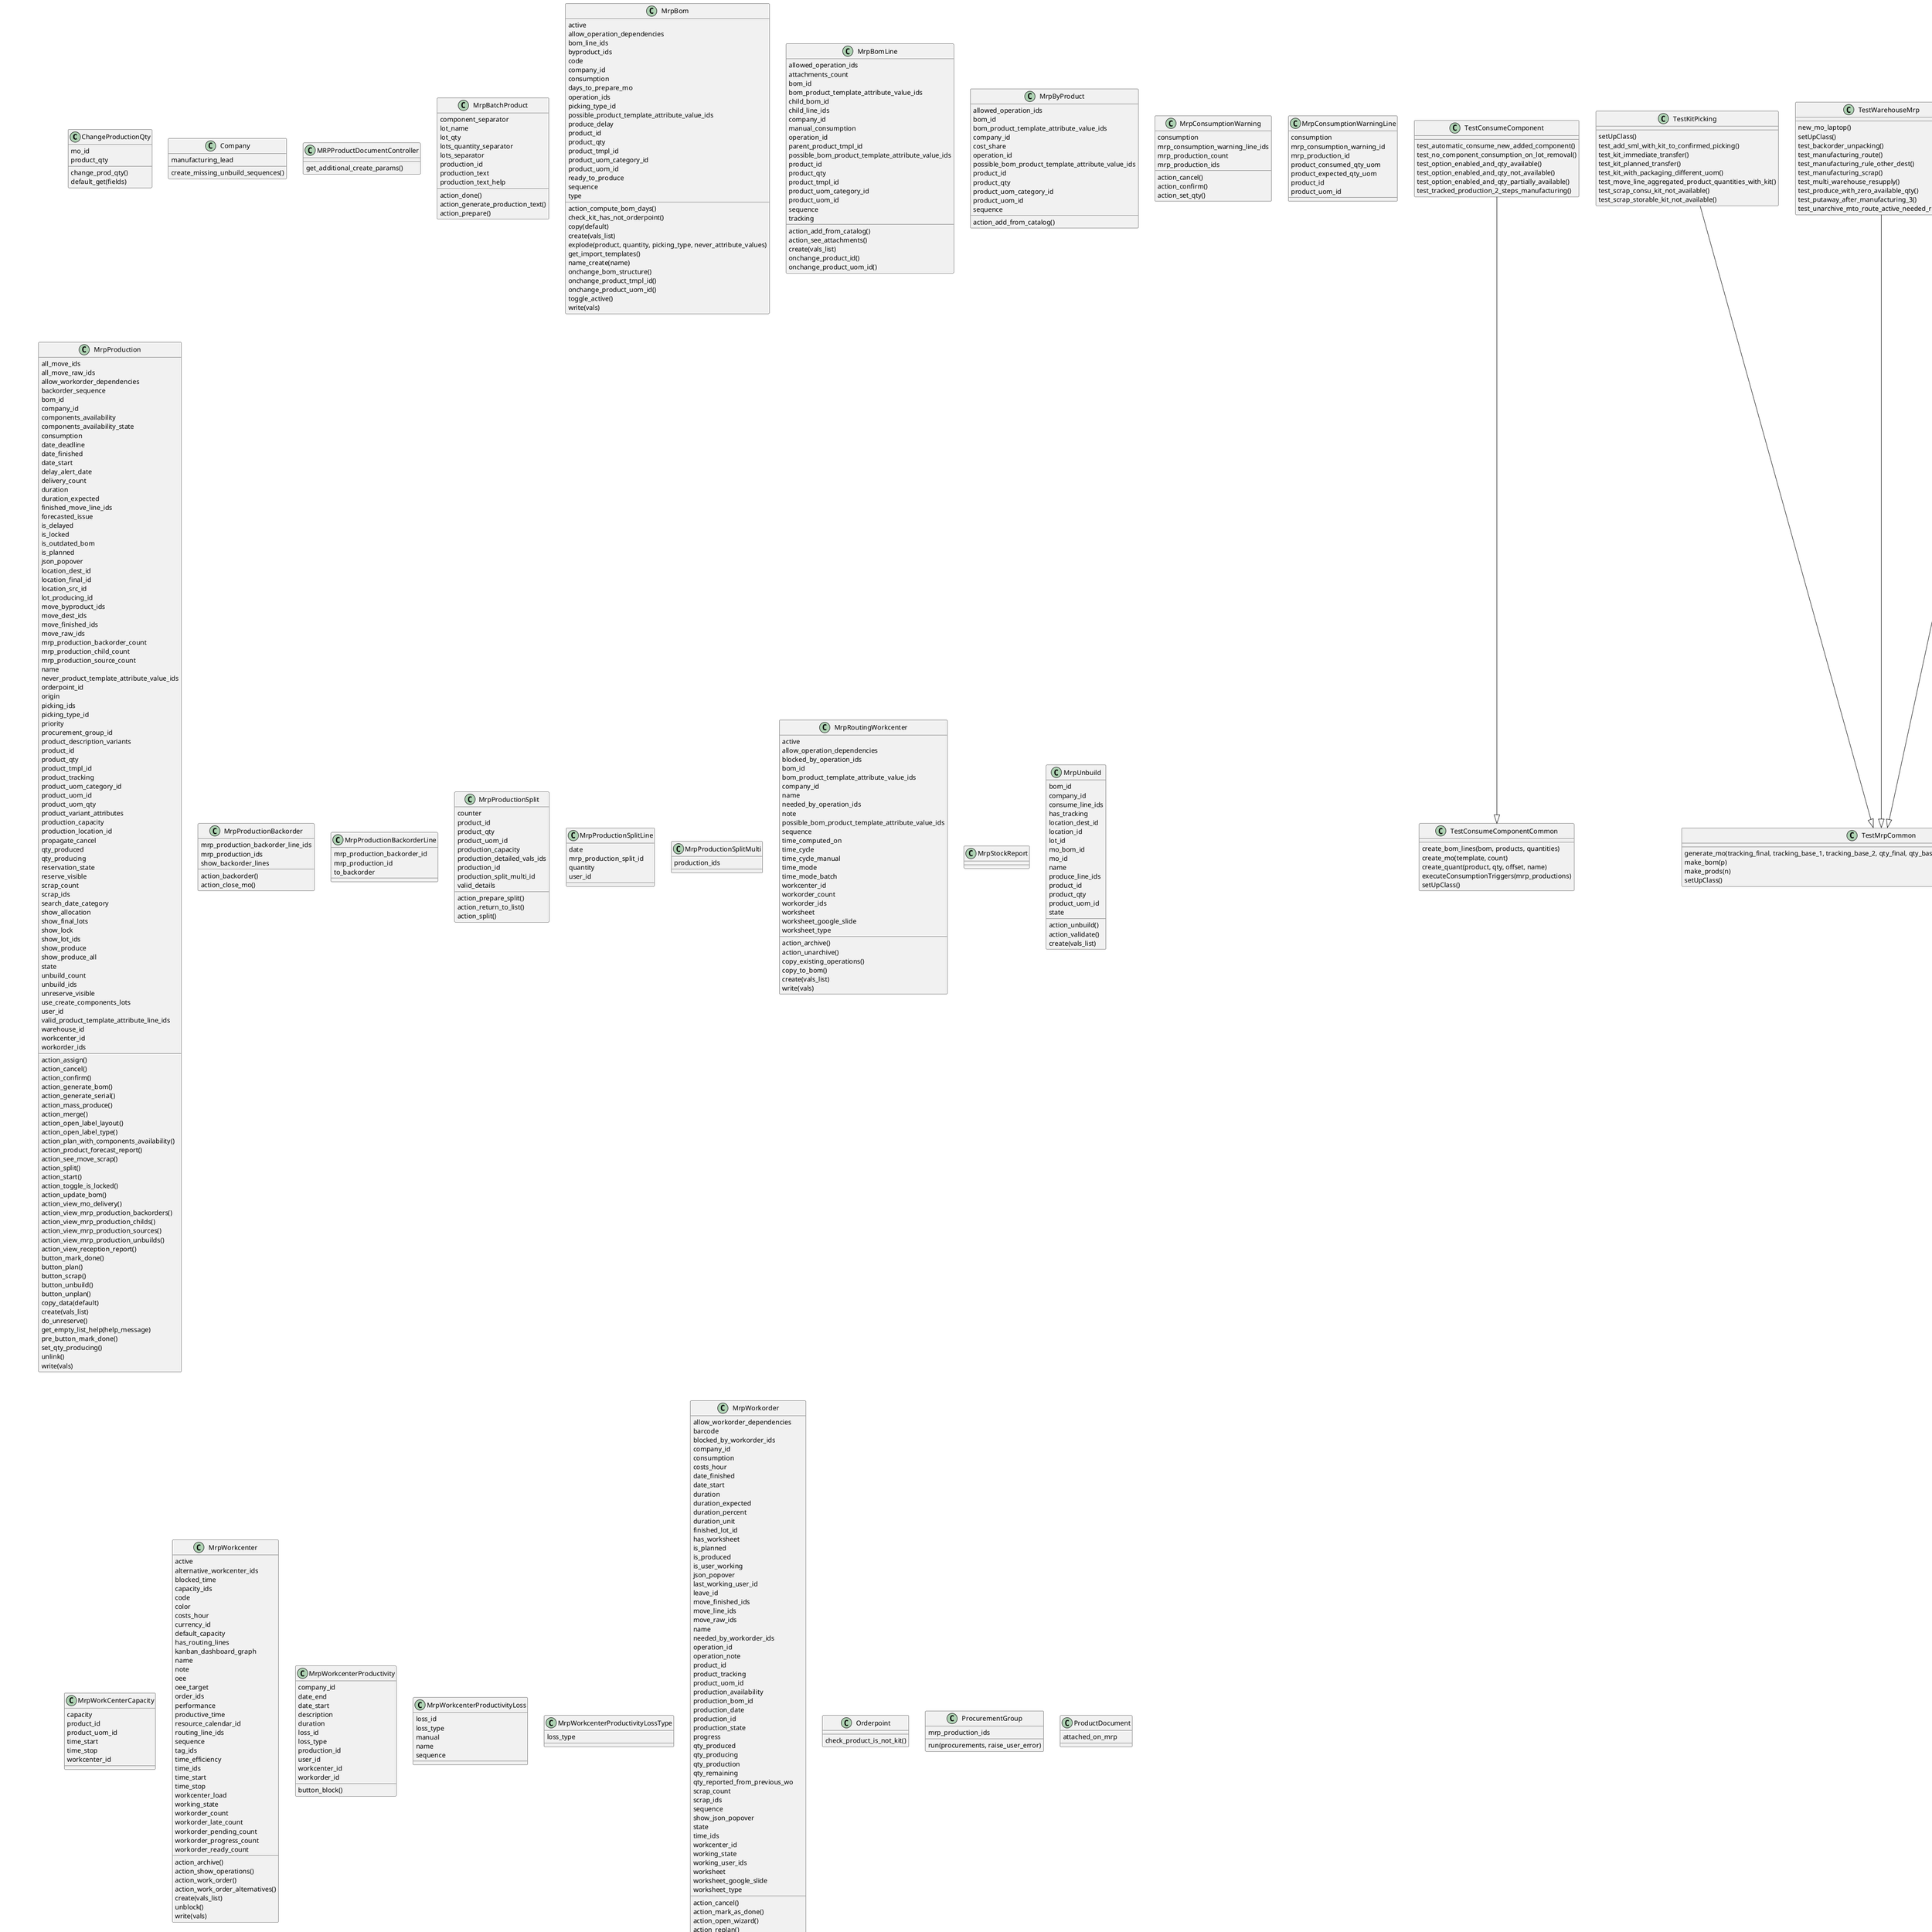 @startuml classes_mrp
set namespaceSeparator none
class "ChangeProductionQty" as odoo_src.odoo.addons.mrp.wizard.change_production_qty.ChangeProductionQty {
  mo_id
  product_qty
  change_prod_qty()
  default_get(fields)
}
class "Company" as odoo_src.odoo.addons.mrp.models.res_company.Company {
  manufacturing_lead
  create_missing_unbuild_sequences()
}
class "MRPProductDocumentController" as odoo_src.odoo.addons.mrp.controller.main.MRPProductDocumentController {
  get_additional_create_params()
}
class "MrpBatchProduct" as odoo_src.odoo.addons.mrp.wizard.mrp_batch_produce.MrpBatchProduct {
  component_separator
  lot_name
  lot_qty
  lots_quantity_separator
  lots_separator
  production_id
  production_text
  production_text_help
  action_done()
  action_generate_production_text()
  action_prepare()
}
class "MrpBom" as odoo_src.odoo.addons.mrp.models.mrp_bom.MrpBom {
  active
  allow_operation_dependencies
  bom_line_ids
  byproduct_ids
  code
  company_id
  consumption
  days_to_prepare_mo
  operation_ids
  picking_type_id
  possible_product_template_attribute_value_ids
  produce_delay
  product_id
  product_qty
  product_tmpl_id
  product_uom_category_id
  product_uom_id
  ready_to_produce
  sequence
  type
  action_compute_bom_days()
  check_kit_has_not_orderpoint()
  copy(default)
  create(vals_list)
  explode(product, quantity, picking_type, never_attribute_values)
  get_import_templates()
  name_create(name)
  onchange_bom_structure()
  onchange_product_tmpl_id()
  onchange_product_uom_id()
  toggle_active()
  write(vals)
}
class "MrpBomLine" as odoo_src.odoo.addons.mrp.models.mrp_bom.MrpBomLine {
  allowed_operation_ids
  attachments_count
  bom_id
  bom_product_template_attribute_value_ids
  child_bom_id
  child_line_ids
  company_id
  manual_consumption
  operation_id
  parent_product_tmpl_id
  possible_bom_product_template_attribute_value_ids
  product_id
  product_qty
  product_tmpl_id
  product_uom_category_id
  product_uom_id
  sequence
  tracking
  action_add_from_catalog()
  action_see_attachments()
  create(vals_list)
  onchange_product_id()
  onchange_product_uom_id()
}
class "MrpByProduct" as odoo_src.odoo.addons.mrp.models.mrp_bom.MrpByProduct {
  allowed_operation_ids
  bom_id
  bom_product_template_attribute_value_ids
  company_id
  cost_share
  operation_id
  possible_bom_product_template_attribute_value_ids
  product_id
  product_qty
  product_uom_category_id
  product_uom_id
  sequence
  action_add_from_catalog()
}
class "MrpConsumptionWarning" as odoo_src.odoo.addons.mrp.wizard.mrp_consumption_warning.MrpConsumptionWarning {
  consumption
  mrp_consumption_warning_line_ids
  mrp_production_count
  mrp_production_ids
  action_cancel()
  action_confirm()
  action_set_qty()
}
class "MrpConsumptionWarningLine" as odoo_src.odoo.addons.mrp.wizard.mrp_consumption_warning.MrpConsumptionWarningLine {
  consumption
  mrp_consumption_warning_id
  mrp_production_id
  product_consumed_qty_uom
  product_expected_qty_uom
  product_id
  product_uom_id
}
class "MrpProduction" as odoo_src.odoo.addons.mrp.models.mrp_production.MrpProduction {
  all_move_ids
  all_move_raw_ids
  allow_workorder_dependencies
  backorder_sequence
  bom_id
  company_id
  components_availability
  components_availability_state
  consumption
  date_deadline
  date_finished
  date_start
  delay_alert_date
  delivery_count
  duration
  duration_expected
  finished_move_line_ids
  forecasted_issue
  is_delayed
  is_locked
  is_outdated_bom
  is_planned
  json_popover
  location_dest_id
  location_final_id
  location_src_id
  lot_producing_id
  move_byproduct_ids
  move_dest_ids
  move_finished_ids
  move_raw_ids
  mrp_production_backorder_count
  mrp_production_child_count
  mrp_production_source_count
  name
  never_product_template_attribute_value_ids
  orderpoint_id
  origin
  picking_ids
  picking_type_id
  priority
  procurement_group_id
  product_description_variants
  product_id
  product_qty
  product_tmpl_id
  product_tracking
  product_uom_category_id
  product_uom_id
  product_uom_qty
  product_variant_attributes
  production_capacity
  production_location_id
  propagate_cancel
  qty_produced
  qty_producing
  reservation_state
  reserve_visible
  scrap_count
  scrap_ids
  search_date_category
  show_allocation
  show_final_lots
  show_lock
  show_lot_ids
  show_produce
  show_produce_all
  state
  unbuild_count
  unbuild_ids
  unreserve_visible
  use_create_components_lots
  user_id
  valid_product_template_attribute_line_ids
  warehouse_id
  workcenter_id
  workorder_ids
  action_assign()
  action_cancel()
  action_confirm()
  action_generate_bom()
  action_generate_serial()
  action_mass_produce()
  action_merge()
  action_open_label_layout()
  action_open_label_type()
  action_plan_with_components_availability()
  action_product_forecast_report()
  action_see_move_scrap()
  action_split()
  action_start()
  action_toggle_is_locked()
  action_update_bom()
  action_view_mo_delivery()
  action_view_mrp_production_backorders()
  action_view_mrp_production_childs()
  action_view_mrp_production_sources()
  action_view_mrp_production_unbuilds()
  action_view_reception_report()
  button_mark_done()
  button_plan()
  button_scrap()
  button_unbuild()
  button_unplan()
  copy_data(default)
  create(vals_list)
  do_unreserve()
  get_empty_list_help(help_message)
  pre_button_mark_done()
  set_qty_producing()
  unlink()
  write(vals)
}
class "MrpProductionBackorder" as odoo_src.odoo.addons.mrp.wizard.mrp_production_backorder.MrpProductionBackorder {
  mrp_production_backorder_line_ids
  mrp_production_ids
  show_backorder_lines
  action_backorder()
  action_close_mo()
}
class "MrpProductionBackorderLine" as odoo_src.odoo.addons.mrp.wizard.mrp_production_backorder.MrpProductionBackorderLine {
  mrp_production_backorder_id
  mrp_production_id
  to_backorder
}
class "MrpProductionSplit" as odoo_src.odoo.addons.mrp.wizard.mrp_production_split.MrpProductionSplit {
  counter
  product_id
  product_qty
  product_uom_id
  production_capacity
  production_detailed_vals_ids
  production_id
  production_split_multi_id
  valid_details
  action_prepare_split()
  action_return_to_list()
  action_split()
}
class "MrpProductionSplitLine" as odoo_src.odoo.addons.mrp.wizard.mrp_production_split.MrpProductionSplitLine {
  date
  mrp_production_split_id
  quantity
  user_id
}
class "MrpProductionSplitMulti" as odoo_src.odoo.addons.mrp.wizard.mrp_production_split.MrpProductionSplitMulti {
  production_ids
}
class "MrpRoutingWorkcenter" as odoo_src.odoo.addons.mrp.models.mrp_routing.MrpRoutingWorkcenter {
  active
  allow_operation_dependencies
  blocked_by_operation_ids
  bom_id
  bom_product_template_attribute_value_ids
  company_id
  name
  needed_by_operation_ids
  note
  possible_bom_product_template_attribute_value_ids
  sequence
  time_computed_on
  time_cycle
  time_cycle_manual
  time_mode
  time_mode_batch
  workcenter_id
  workorder_count
  workorder_ids
  worksheet
  worksheet_google_slide
  worksheet_type
  action_archive()
  action_unarchive()
  copy_existing_operations()
  copy_to_bom()
  create(vals_list)
  write(vals)
}
class "MrpStockReport" as odoo_src.odoo.addons.mrp.models.stock_traceability.MrpStockReport {
}
class "MrpUnbuild" as odoo_src.odoo.addons.mrp.models.mrp_unbuild.MrpUnbuild {
  bom_id
  company_id
  consume_line_ids
  has_tracking
  location_dest_id
  location_id
  lot_id
  mo_bom_id
  mo_id
  name
  produce_line_ids
  product_id
  product_qty
  product_uom_id
  state
  action_unbuild()
  action_validate()
  create(vals_list)
}
class "MrpWorkCenterCapacity" as odoo_src.odoo.addons.mrp.models.mrp_workcenter.MrpWorkCenterCapacity {
  capacity
  product_id
  product_uom_id
  time_start
  time_stop
  workcenter_id
}
class "MrpWorkcenter" as odoo_src.odoo.addons.mrp.models.mrp_workcenter.MrpWorkcenter {
  active
  alternative_workcenter_ids
  blocked_time
  capacity_ids
  code
  color
  costs_hour
  currency_id
  default_capacity
  has_routing_lines
  kanban_dashboard_graph
  name
  note
  oee
  oee_target
  order_ids
  performance
  productive_time
  resource_calendar_id
  routing_line_ids
  sequence
  tag_ids
  time_efficiency
  time_ids
  time_start
  time_stop
  workcenter_load
  working_state
  workorder_count
  workorder_late_count
  workorder_pending_count
  workorder_progress_count
  workorder_ready_count
  action_archive()
  action_show_operations()
  action_work_order()
  action_work_order_alternatives()
  create(vals_list)
  unblock()
  write(vals)
}
class "MrpWorkcenterProductivity" as odoo_src.odoo.addons.mrp.models.mrp_workcenter.MrpWorkcenterProductivity {
  company_id
  date_end
  date_start
  description
  duration
  loss_id
  loss_type
  production_id
  user_id
  workcenter_id
  workorder_id
  button_block()
}
class "MrpWorkcenterProductivityLoss" as odoo_src.odoo.addons.mrp.models.mrp_workcenter.MrpWorkcenterProductivityLoss {
  loss_id
  loss_type
  manual
  name
  sequence
}
class "MrpWorkcenterProductivityLossType" as odoo_src.odoo.addons.mrp.models.mrp_workcenter.MrpWorkcenterProductivityLossType {
  loss_type
}
class "MrpWorkorder" as odoo_src.odoo.addons.mrp.models.mrp_workorder.MrpWorkorder {
  allow_workorder_dependencies
  barcode
  blocked_by_workorder_ids
  company_id
  consumption
  costs_hour
  date_finished
  date_start
  duration
  duration_expected
  duration_percent
  duration_unit
  finished_lot_id
  has_worksheet
  is_planned
  is_produced
  is_user_working
  json_popover
  last_working_user_id
  leave_id
  move_finished_ids
  move_line_ids
  move_raw_ids
  name
  needed_by_workorder_ids
  operation_id
  operation_note
  product_id
  product_tracking
  product_uom_id
  production_availability
  production_bom_id
  production_date
  production_id
  production_state
  progress
  qty_produced
  qty_producing
  qty_production
  qty_remaining
  qty_reported_from_previous_wo
  scrap_count
  scrap_ids
  sequence
  show_json_popover
  state
  time_ids
  workcenter_id
  working_state
  working_user_ids
  worksheet
  worksheet_google_slide
  worksheet_type
  action_cancel()
  action_mark_as_done()
  action_open_wizard()
  action_replan()
  action_see_move_scrap()
  button_done()
  button_finish()
  button_pending()
  button_scrap()
  button_start(raise_on_invalid_state)
  button_unblock()
  create(values)
  end_all()
  end_previous(doall)
  get_duration()
  get_working_duration()
  unlink()
  write(values)
}
class "Orderpoint" as odoo_src.odoo.addons.mrp.models.stock_warehouse.Orderpoint {
  check_product_is_not_kit()
}
class "ProcurementGroup" as odoo_src.odoo.addons.mrp.models.stock_rule.ProcurementGroup {
  mrp_production_ids
  run(procurements, raise_user_error)
}
class "ProductDocument" as odoo_src.odoo.addons.mrp.models.product_document.ProductDocument {
  attached_on_mrp
}
class "ProductLabelLayout" as odoo_src.odoo.addons.mrp.wizard.stock_label_type.ProductLabelLayout {
  production_ids
  process()
}
class "ProductProduct" as odoo_src.odoo.addons.mrp.models.product.ProductProduct {
  bom_count
  bom_line_ids
  is_kits
  mrp_product_qty
  product_catalog_product_is_in_bom
  product_catalog_product_is_in_mo
  used_in_bom_count
  variant_bom_ids
  action_archive()
  action_open_quants()
  action_used_in_bom()
  action_view_bom()
  action_view_mos()
  get_components()
  write(values)
}
class "ProductReplenish" as odoo_src.odoo.addons.mrp.wizard.product_replenish.ProductReplenish {
}
class "ProductReplenishMixin" as odoo_src.odoo.addons.mrp.models.stock_replenish_mixin.ProductReplenishMixin {
  bom_id
  show_bom
}
class "ProductTemplate" as odoo_src.odoo.addons.mrp.models.product.ProductTemplate {
  bom_count
  bom_ids
  bom_line_ids
  is_kits
  mrp_product_qty
  used_in_bom_count
  action_archive()
  action_used_in_bom()
  action_view_mos()
  write(values)
}
class "ReceptionReport" as odoo_src.odoo.addons.mrp.report.report_stock_reception.ReceptionReport {
}
class "ReportBomStructure" as odoo_src.odoo.addons.mrp.report.mrp_report_bom_structure.ReportBomStructure {
  get_html(bom_id, searchQty, searchVariant)
  get_warehouses()
}
class "ReportMoOverview" as odoo_src.odoo.addons.mrp.report.mrp_report_mo_overview.ReportMoOverview {
  get_report_values(production_id)
}
class "ReportStockRule" as odoo_src.odoo.addons.mrp.report.report_stock_rule.ReportStockRule {
}
class "ResConfigSettings" as odoo_src.odoo.addons.mrp.models.res_config_settings.ResConfigSettings {
  group_mrp_byproducts
  group_mrp_reception_report
  group_mrp_routings
  group_mrp_workorder_dependencies
  group_unlocked_by_default
  manufacturing_lead
  module_mrp_mps
  module_mrp_plm
  module_mrp_subcontracting
  module_quality_control
  module_quality_control_worksheet
  use_manufacturing_lead
  set_values()
}
class "StockForecasted" as odoo_src.odoo.addons.mrp.report.stock_forecasted.StockForecasted {
}
class "StockLot" as odoo_src.odoo.addons.mrp.models.stock_lot.StockLot {
}
class "StockMove" as odoo_src.odoo.addons.mrp.models.stock_move.StockMove {
  allowed_operation_ids
  bom_line_id
  byproduct_id
  consume_unbuild_id
  cost_share
  created_production_id
  description_bom_line
  is_done
  manual_consumption
  operation_id
  order_finished_lot_id
  product_qty_available
  product_virtual_available
  production_id
  quantity
  raw_material_production_id
  should_consume_qty
  unbuild_id
  unit_factor
  workorder_id
  action_add_from_catalog_byproduct()
  action_add_from_catalog_raw()
  action_explode()
  action_open_reference()
  action_show_details()
  create(vals_list)
  default_get(fields_list)
  write(vals)
}
class "StockMoveLine" as odoo_src.odoo.addons.mrp.models.stock_move.StockMoveLine {
  description_bom_line
  production_id
  workorder_id
  create(values)
  write(vals)
}
class "StockPicking" as odoo_src.odoo.addons.mrp.models.stock_picking.StockPicking {
  has_kits
  production_count
  production_ids
  action_detailed_operations()
  action_view_mrp_production()
  get_action_click_graph()
}
class "StockPickingType" as odoo_src.odoo.addons.mrp.models.stock_picking.StockPickingType {
  auto_print_done_mrp_lot
  auto_print_done_mrp_product_labels
  auto_print_done_production_order
  auto_print_generated_mrp_lot
  auto_print_mrp_reception_report
  auto_print_mrp_reception_report_labels
  code
  count_mo_in_progress
  count_mo_late
  count_mo_to_close
  count_mo_todo
  count_mo_waiting
  done_mrp_lot_label_to_print
  generated_mrp_lot_label_to_print
  mrp_product_label_to_print
  use_create_components_lots
  get_mrp_stock_picking_action_picking_type()
}
class "StockQuant" as odoo_src.odoo.addons.mrp.models.stock_quant.StockQuant {
}
class "StockRule" as odoo_src.odoo.addons.mrp.models.stock_rule.StockRule {
  action
}
class "StockScrap" as odoo_src.odoo.addons.mrp.models.stock_scrap.StockScrap {
  bom_id
  location_id
  product_is_kit
  product_template
  production_id
  scrap_qty : int
  workorder_id
  do_replenish(values)
}
class "StockWarehouse" as odoo_src.odoo.addons.mrp.models.stock_warehouse.StockWarehouse {
  manu_type_id
  manufacture_mto_pull_id
  manufacture_pull_id
  manufacture_steps
  manufacture_to_resupply
  pbm_loc_id
  pbm_mto_pull_id
  pbm_route_id
  pbm_type_id
  sam_loc_id
  sam_rule_id
  sam_type_id
  get_rules_dict()
  write(vals)
}
class "StockWarehouseOrderpoint" as odoo_src.odoo.addons.mrp.models.stock_orderpoint.StockWarehouseOrderpoint {
  bom_id
  manufacturing_visibility_days
  show_bom
}
class "StockWarnInsufficientQtyUnbuild" as odoo_src.odoo.addons.mrp.wizard.stock_warn_insufficient_qty.StockWarnInsufficientQtyUnbuild {
  unbuild_id
  action_done()
}
class "TestBoM" as odoo_src.odoo.addons.mrp.tests.test_bom.TestBoM {
  car
  car_color_attribute_line
  car_color_blue
  car_color_red
  car_gps_attribute_line
  car_gps_no
  car_gps_yes
  color_attribute
  color_blue
  color_red
  dashboard
  dashboard_color_attribute_line
  dashboard_color_blue
  dashboard_color_red
  dashboard_gps_attribute_line
  dashboard_gps_no
  dashboard_gps_yes
  gps
  gps_attribute
  gps_no
  gps_yes
  paint
  paint_color_attribute_line
  paint_color_blue
  paint_color_red
  product_10
  product_9
  setUpClass()
  test_01_explode()
  test_02_explode_rounding()
  test_10_variants()
  test_11_multi_level_variants()
  test_12_multi_level_variants2()
  test_13_bom_kit_qty()
  test_13_bom_kit_qty_multi_uom()
  test_13_negative_on_hand_qty()
  test_14_bom_kit_qty_multi_uom()
  test_19_bom_kit_field_is_kits_bom_with_product_id()
  test_19_bom_kit_field_is_kits_bom_without_product_id()
  test_20_bom_report()
  test_21_bom_report_variant()
  test_22_bom_report_recursive_bom()
  test_archive_operation()
  test_archive_operations()
  test_availability_bom_type_kit()
  test_bom_document()
  test_bom_generated_from_mo()
  test_bom_generated_from_mo_with_byproducts()
  test_bom_generated_from_mo_with_different_uom()
  test_bom_kit_with_sub_kit()
  test_bom_never_attribute()
  test_bom_never_attribute_mix()
  test_bom_overview_for_product_template_with_dynamic_variants()
  test_bom_report_capacity_with_duplicate_components()
  test_bom_report_capacity_with_quantity_of_0()
  test_bom_report_dozens()
  test_bom_report_same_component()
  test_bom_updates_mo()
  test_bom_updates_mo_after_updating_operations()
  test_bom_updates_mo_with_different_uom()
  test_bom_updates_mo_with_pre_prod_picking()
  test_component_when_bom_change()
  test_compute_days_to_prepare_from_mo_if_unavailable()
  test_copy_bom_with_operations()
  test_cycle_on_bom_creation()
  test_cycle_on_bom_sequencing()
  test_cycle_on_bom_unarchive()
  test_cycle_on_legit_apply_variants()
  test_cycle_on_line_creation()
  test_cycle_on_line_update()
  test_indirect_cycle_on_bom_creation()
  test_manual_consumption_bom_line()
  test_operation_blocked_by_another_operation()
  test_replenishment()
  test_report_data_bom_with_0_qty()
  test_update_bom_in_routing_workcenter()
  test_update_operations()
  test_validate_bom_line_with_different_product_variant()
  test_validate_bom_line_with_variant_of_bom_product()
  test_validate_no_bom_line_with_same_product()
  test_validate_no_bom_line_with_same_product_variant()
  test_workorders_on_bom_changes()
}
class "TestConsumeComponent" as odoo_src.odoo.addons.mrp.tests.test_consume_component.TestConsumeComponent {
  test_automatic_consume_new_added_component()
  test_no_component_consumption_on_lot_removal()
  test_option_enabled_and_qty_available()
  test_option_enabled_and_qty_not_available()
  test_option_enabled_and_qty_partially_available()
  test_tracked_production_2_steps_manufacturing()
}
class "TestConsumeComponentCommon" as odoo_src.odoo.addons.mrp.tests.test_consume_component.TestConsumeComponentCommon {
  create_bom_lines(bom, products, quantities)
  create_mo(template, count)
  create_quant(product, qty, offset, name)
  executeConsumptionTriggers(mrp_productions)
  setUpClass()
}
class "TestKitPicking" as odoo_src.odoo.addons.mrp.tests.test_stock.TestKitPicking {
  setUpClass()
  test_add_sml_with_kit_to_confirmed_picking()
  test_kit_immediate_transfer()
  test_kit_planned_transfer()
  test_kit_with_packaging_different_uom()
  test_move_line_aggregated_product_quantities_with_kit()
  test_scrap_consu_kit_not_available()
  test_scrap_storable_kit_not_available()
}
class "TestManualConsumption" as odoo_src.odoo.addons.mrp.tests.test_manual_consumption.TestManualConsumption {
  setUpClass()
  test_manual_consumption_backorder()
  test_manual_consumption_quantity_change()
  test_manual_consumption_split_merge_00()
  test_manual_consumption_with_different_component_price()
  test_reservation_state_with_manual_consumption()
  test_update_manual_consumption_00()
  test_update_manual_consumption_01()
}
class "TestMrpByProduct" as odoo_src.odoo.addons.mrp.tests.test_byproduct.TestMrpByProduct {
  product_d
  product_e
  stock_location
  setUpClass()
  test_00_mrp_byproduct()
  test_01_check_byproducts_update()
  test_01_mrp_byproduct()
  test_02_check_byproducts_update()
  test_03_check_byproducts_update()
  test_3_steps_byproduct()
  test_byproduct_putaway()
  test_byproduct_qty_update()
  test_byproducts_bom_document()
  test_change_product()
  test_check_byproducts_cost_share()
  test_check_byproducts_cost_share_02()
  test_default_uom()
  test_finished_and_byproduct_moves()
  test_over_produce_by_products_with_cost_share()
}
class "TestMrpCancelMO" as odoo_src.odoo.addons.mrp.tests.test_cancel_mo.TestMrpCancelMO {
  test_cancel_mo_without_component()
  test_cancel_mo_without_routing_1()
  test_cancel_mo_without_routing_2()
  test_cancel_mo_without_routing_3()
  test_unlink_mo()
}
class "TestMrpCommon" as odoo_src.odoo.addons.mrp.tests.common.TestMrpCommon {
  generate_mo(tracking_final, tracking_base_1, tracking_base_2, qty_final, qty_base_1, qty_base_2, picking_type_id, consumption)
  make_bom(p)
  make_prods(n)
  setUpClass()
}
class "TestMrpMulticompany" as odoo_src.odoo.addons.mrp.tests.test_multicompany.TestMrpMulticompany {
  setUpClass()
  test_bom_1()
  test_bom_2()
  test_company_specific_routes_and_company_creation()
  test_company_specific_routes_and_warehouse_creation()
  test_is_kit_in_multi_company_env()
  test_multi_company_kit_reservation()
  test_partner_1()
  test_product_produce_1()
  test_product_produce_2()
  test_production_1()
  test_production_2()
}
class "TestMrpOrder" as odoo_src.odoo.addons.mrp.tests.test_order.TestMrpOrder {
  box250
  byproduct1
  byproduct2
  byproduct3
  lot_1
  lot_2
  serial_1
  serial_2
  stock_location
  stock_shelf_1
  stock_shelf_2
  workcenter_4
  workcenter_5
  setUpClass()
  test_a_multi_button_plan()
  test_access_rights_manager()
  test_access_rights_user()
  test_all_workorders_planned()
  test_backorder_with_overconsumption()
  test_backorder_with_underconsumption()
  test_basic()
  test_batch_production_01()
  test_batch_production_02()
  test_batch_production_03()
  test_batch_production_04()
  test_cancel_return()
  test_capacity_duration_expected()
  test_change_sn_tracked_qty_produced()
  test_child_mo_after_qty_parent_mo_update()
  test_clear_finished_move()
  test_components_availability()
  test_compute_bom_id()
  test_compute_picking_type_id()
  test_compute_product_id()
  test_compute_product_uom_id()
  test_compute_tracked_time_1()
  test_compute_tracked_time_2_under_capacity()
  test_compute_tracked_time_3()
  test_consumed_and_produced_in_operation()
  test_consumption_action_set_qty_and_validate()
  test_consumption_flexible_1()
  test_consumption_flexible_2()
  test_consumption_strict_1()
  test_consumption_warning_1()
  test_copy()
  test_duration_expected_when_done()
  test_end_date()
  test_exceeded_consumed_qty_and_duplicated_lines()
  test_expected_duration_alternative_wc()
  test_immediate_validate_1()
  test_immediate_validate_3()
  test_immediate_validate_4()
  test_immediate_validate_5()
  test_immediate_validate_6()
  test_immediate_validate_uom()
  test_immediate_validate_uom_2()
  test_json_popover_with_workorder_dependence()
  test_manual_duration()
  test_manufacture_lead_days()
  test_mo_assign_producing_lot()
  test_mo_duration_expected()
  test_mo_modify_date_with_manuf_lead_time()
  test_mo_overview_added_component()
  test_mo_overview_added_operation()
  test_mo_overview_base_decorators()
  test_mo_overview_component_bom()
  test_mo_overview_component_bom_mto()
  test_mo_sn_warning()
  test_mo_without_resource_calendar()
  test_move_finished_onchanges()
  test_move_raw_uom_rounding()
  test_mrp_link_new_operations()
  test_multi_edit_start_date_wo()
  test_onchange_bom_ids_and_picking_type()
  test_onchange_picking_type_id_and_name()
  test_over_consumption()
  test_planning_cancelled_workorder()
  test_planning_workorder()
  test_product_produce_1()
  test_product_produce_10()
  test_product_produce_11()
  test_product_produce_12()
  test_product_produce_13()
  test_product_produce_14()
  test_product_produce_2()
  test_product_produce_3()
  test_product_produce_4()
  test_product_produce_6()
  test_product_produce_7()
  test_product_produce_9()
  test_product_produce_different_uom()
  test_product_produce_duplicate_1()
  test_product_produce_duplicate_2()
  test_product_produce_duplicate_3()
  test_product_produce_duplicate_4()
  test_product_produce_duplicate_5()
  test_product_produce_duplicate_6()
  test_product_produce_uom()
  test_product_qty_digits_precision()
  test_product_type_service_1()
  test_product_variants_in_mo()
  test_production_availability()
  test_products_with_variants()
  test_propagate_quantity_on_backorders()
  test_qty_producing()
  test_qty_update_and_method_reservation()
  test_recursive_work_orders()
  test_replan_mo_without_bom()
  test_replan_workorders01()
  test_replan_workorders02()
  test_rounding()
  test_source_and_child_mo()
  test_starting_wo_twice()
  test_state_workorders()
  test_timers_after_cancelling_mo()
  test_under_consumption()
  test_unlink_workorder_with_consumed_operations()
  test_update_mo_from_bom_with_kit()
  test_update_mo_from_bom_with_kit_variants()
  test_update_mo_with_mrp_user()
  test_update_plan_date()
  test_update_qty_producing_done_MO_with_lot()
  test_update_qty_to_consume_of_component()
  test_update_quantity_1()
  test_update_quantity_2()
  test_update_quantity_3()
  test_update_quantity_4()
  test_update_quantity_5()
  test_update_workcenter_adapt_finish_date()
  test_use_kit_as_component_in_production_without_bom()
  test_validation_mo_with_tracked_component()
  test_wo_date_finished_on_done_unplanned_mo()
  test_workcenter_specific_capacities()
  test_workcenter_timezone()
  test_workcenter_with_resource_calendar_from_another_company()
  test_workorder_planning_validity_with_workcenters()
  test_workorder_sequence()
  test_workorder_set_duration()
}
class "TestMrpProductionBackorder" as odoo_src.odoo.addons.mrp.tests.test_backorder.TestMrpProductionBackorder {
  setUpClass()
  test_auto_generate_backorder()
  test_backorder_name()
  test_backorder_name_with_multiple_backorder()
  test_backorder_name_without_procurement_group()
  test_generate_backorder_multi_type()
  test_no_tracking_1()
  test_no_tracking_2()
  test_no_tracking_pbm_1()
  test_no_tracking_pbm_sam_1()
  test_reservation_method_w_mo()
  test_rounding_backorder()
  test_split_draft()
  test_split_merge()
  test_split_mo()
  test_split_mo_partially_available()
  test_tracking_backorder_immediate_production_serial_1()
  test_tracking_backorder_series_lot_1()
  test_tracking_backorder_series_lot_2()
  test_tracking_backorder_series_serial_1()
  test_uom_backorder()
}
class "TestMrpReplenish" as odoo_src.odoo.addons.mrp.tests.test_replenish.TestMrpReplenish {
  warehouse
  test_global_visibility_days_affect_lead_time_manufacture_rule()
  test_mrp_delay()
  test_mrp_delay_bom()
  test_mrp_orderpoint_leadtime()
  test_orderpoint_onchange_reordering_rule()
  test_replenish_from_scrap()
  test_replenish_multi_level_bom_with_pbm_sam()
  test_scrap_replenishment_reassigns_required_qty_to_component()
}
class "TestMrpSerialMassProduce" as odoo_src.odoo.addons.mrp.tests.test_smp.TestMrpSerialMassProduce {
  test_mass_produce_with_tracked_product()
  test_mass_produce_with_tracked_product_2()
  test_smp_produce_all()
  test_smp_produce_all_but_one()
  test_smp_produce_complex()
  test_smp_produce_with_consumable_component()
  test_smp_serial()
  test_smp_two_steps()
}
class "TestMrpSerialMassProducePerformance" as odoo_src.odoo.addons.mrp.tests.test_performance.TestMrpSerialMassProducePerformance {
  test_smp_performance()
}
class "TestMrpStockReports" as odoo_src.odoo.addons.mrp.tests.test_stock_report.TestMrpStockReports {
  test_kit_packaging_delivery_slip()
  test_mo_overview()
  test_mo_overview_same_component()
  test_multi_step_component_forecast_availability()
  test_overview_with_component_also_as_byproduct()
  test_report_forecast_1_mo_count()
  test_report_forecast_2_production_backorder()
  test_report_forecast_3_report_line_corresponding_to_mo_highlighted()
  test_report_price_variants()
  test_subkit_in_delivery_slip()
}
class "TestMrpWorkorderBackorder" as odoo_src.odoo.addons.mrp.tests.test_backorder.TestMrpWorkorderBackorder {
  setUpClass()
  test_kit_bom_order_splitting()
  test_mrp_backorder_operations()
}
class "TestMultistepManufacturingWarehouse" as odoo_src.odoo.addons.mrp.tests.test_warehouse_multistep_manufacturing.TestMultistepManufacturingWarehouse {
  wood_product
  setUpClass()
  test_00_create_warehouse()
  test_01_warehouse_twostep_manufacturing()
  test_02_warehouse_twostep_manufacturing()
  test_2_steps_and_additional_moves()
  test_3_steps_and_byproduct()
  test_3_steps_manufacturing_forecast()
  test_cancel_propagation()
  test_child_parent_relationship_on_backorder_creation()
  test_component_and_byproduct_on_transfers()
  test_manufacturing_3_steps()
  test_manufacturing_3_steps_flexible()
  test_manufacturing_3_steps_trigger_reordering_rules()
  test_manufacturing_bom_from_reordering_rules()
  test_manufacturing_bom_with_repetitions()
  test_manufacturing_flow()
  test_no_initial_demand()
  test_pick_components_uses_shipping_policy_from_picking_type()
  test_source_location_on_merge_mo_3_steps()
  test_update_component_qty()
  test_update_mo_from_bom_forecast()
}
class "TestOee" as odoo_src.odoo.addons.mrp.tests.test_oee.TestOee {
  create_productivity_line(loss_reason, date_start, date_end)
  test_unset_end_date()
  test_wrokcenter_oee()
}
class "TestProcurement" as odoo_src.odoo.addons.mrp.tests.test_procurement.TestProcurement {
  warehouse
  test_auto_assign()
  test_check_update_qty_mto_chain()
  test_consecutive_pickings()
  test_finished_move_cancellation()
  test_link_date_mo_moves()
  test_pbm_and_additionnal_components()
  test_procurement()
  test_procurement_2()
  test_procurement_3()
  test_procurement_with_empty_bom()
  test_rr_with_dependance_between_bom()
  test_several_boms_same_finished_product()
  test_update_merged_mo_component_qty()
  test_update_mo_component_qty()
}
class "TestTourBoM" as odoo_src.odoo.addons.mrp.tests.test_bom.TestTourBoM {
  setUpClass()
  test_bom_kit_rounding()
  test_manufacture_from_bom()
  test_mrp_bom_product_catalog()
}
class "TestTourManualConsumption" as odoo_src.odoo.addons.mrp.tests.test_manual_consumption.TestTourManualConsumption {
  test_mrp_manual_consumption_02()
}
class "TestTourMrpOrder" as odoo_src.odoo.addons.mrp.tests.test_order.TestTourMrpOrder {
  test_manufacturing_and_byproduct_sm_to_sml_synchronization()
  test_mrp_order_product_catalog()
}
class "TestTraceability" as odoo_src.odoo.addons.mrp.tests.test_traceability.TestTraceability {
  TRACKING_TYPES : list
  setUpClass()
  test_assign_stock_move_date_on_mark_done()
  test_generate_serial_button()
  test_generate_serial_button_sequence()
  test_last_delivery_traceability()
  test_produce_consume_unbuild_all_and_consume()
  test_produce_consume_unbuild_and_consume()
  test_reuse_unbuilt_usn()
  test_tracked_and_manufactured_component()
  test_tracking_on_byproducts()
  test_tracking_types_on_mo()
  test_unbuild_scrap_and_unscrap_tracked_component()
  test_use_lot_already_consumed()
}
class "TestUnbuild" as odoo_src.odoo.addons.mrp.tests.test_unbuild.TestUnbuild {
  setUpClass()
  test_compute_location_id()
  test_compute_product_uom_id()
  test_production_links_with_non_tracked_lots()
  test_putaway_strategy_with_unbuild()
  test_unbuild_and_multilocations()
  test_unbuild_consigned_comp()
  test_unbuild_decimal_qty()
  test_unbuild_different_qty()
  test_unbuild_less_quantity_consumed()
  test_unbuild_mo_different_qty()
  test_unbuild_mo_with_tracked_product_and_component()
  test_unbuild_similar_tracked_components()
  test_unbuild_standart()
  test_unbuild_with_consumed_lot()
  test_unbuild_with_duplicate_move()
  test_unbuild_with_everything_tracked()
  test_unbuild_with_final_lot()
  test_unbuild_with_routes()
  test_use_unbuilt_sn_in_mo()
}
class "TestWarehouseMrp" as odoo_src.odoo.addons.mrp.tests.test_stock.TestWarehouseMrp {
  new_mo_laptop()
  setUpClass()
  test_backorder_unpacking()
  test_manufacturing_route()
  test_manufacturing_rule_other_dest()
  test_manufacturing_scrap()
  test_multi_warehouse_resupply()
  test_produce_with_zero_available_qty()
  test_putaway_after_manufacturing_3()
  test_unarchive_mto_route_active_needed_rules_only()
}
class "TestWorkcenterOverview" as odoo_src.odoo.addons.mrp.tests.test_workcenter.TestWorkcenterOverview {
  test_workcenter_graph_data()
}
class "WorkcenterTag" as odoo_src.odoo.addons.mrp.models.mrp_workcenter.WorkcenterTag {
  color
  name
}
odoo_src.odoo.addons.mrp.tests.test_consume_component.TestConsumeComponent --|> odoo_src.odoo.addons.mrp.tests.test_consume_component.TestConsumeComponentCommon
odoo_src.odoo.addons.mrp.tests.test_stock.TestKitPicking --|> odoo_src.odoo.addons.mrp.tests.common.TestMrpCommon
odoo_src.odoo.addons.mrp.tests.test_stock.TestWarehouseMrp --|> odoo_src.odoo.addons.mrp.tests.common.TestMrpCommon
odoo_src.odoo.addons.mrp.tests.test_workcenter.TestWorkcenterOverview --|> odoo_src.odoo.addons.mrp.tests.common.TestMrpCommon
@enduml
